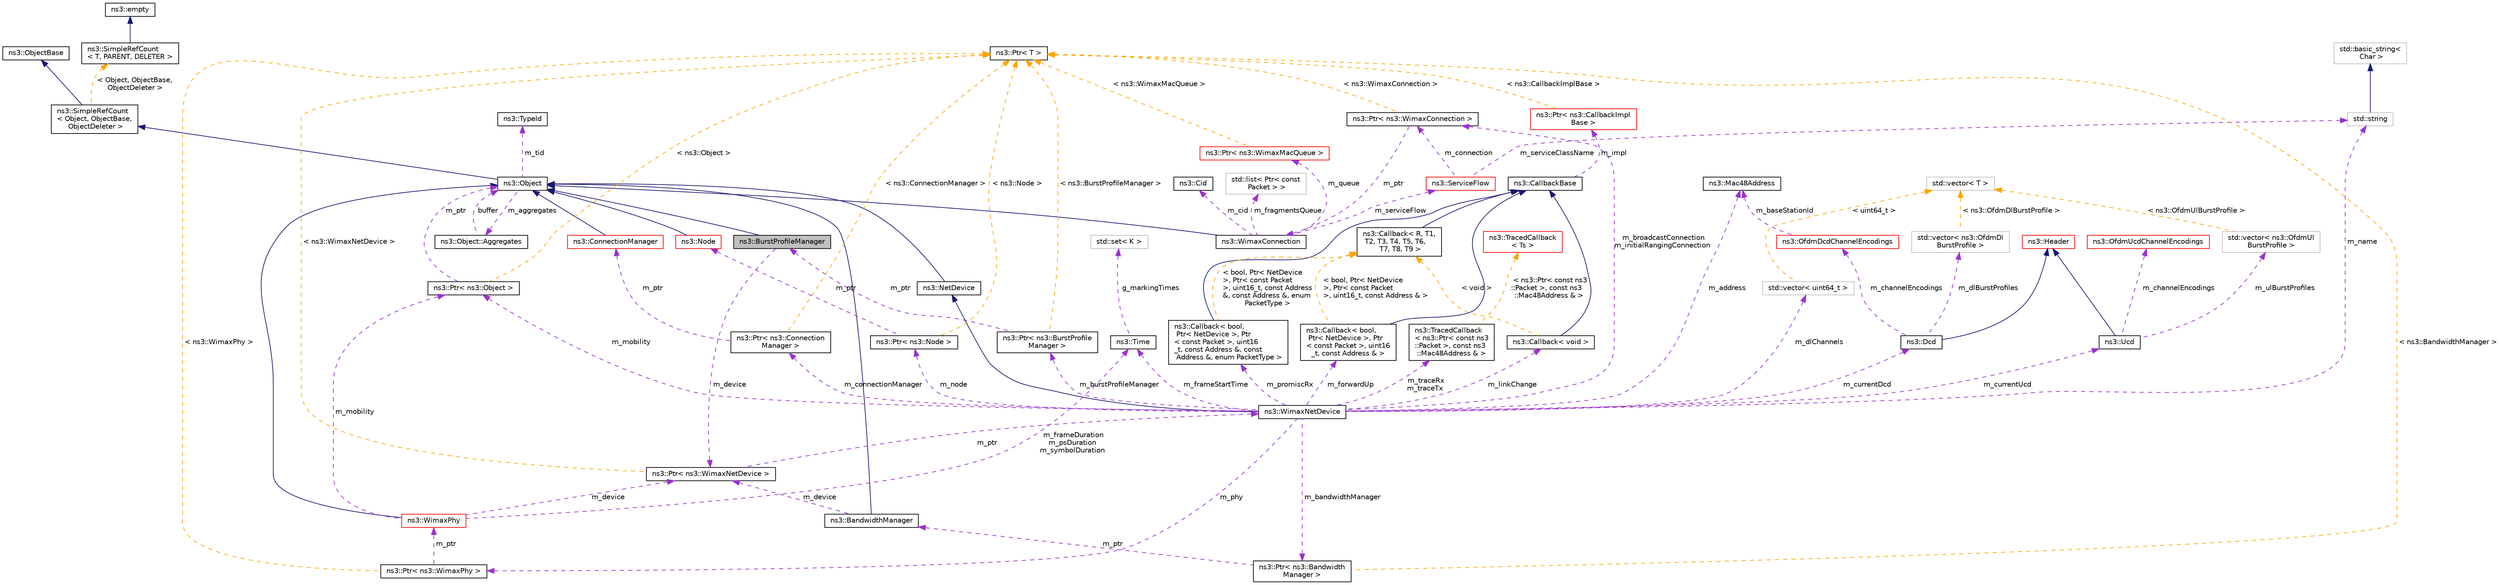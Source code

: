 digraph "ns3::BurstProfileManager"
{
 // LATEX_PDF_SIZE
  edge [fontname="Helvetica",fontsize="10",labelfontname="Helvetica",labelfontsize="10"];
  node [fontname="Helvetica",fontsize="10",shape=record];
  Node1 [label="ns3::BurstProfileManager",height=0.2,width=0.4,color="black", fillcolor="grey75", style="filled", fontcolor="black",tooltip=" "];
  Node2 -> Node1 [dir="back",color="midnightblue",fontsize="10",style="solid",fontname="Helvetica"];
  Node2 [label="ns3::Object",height=0.2,width=0.4,color="black", fillcolor="white", style="filled",URL="$classns3_1_1_object.html",tooltip="A base class which provides memory management and object aggregation."];
  Node3 -> Node2 [dir="back",color="midnightblue",fontsize="10",style="solid",fontname="Helvetica"];
  Node3 [label="ns3::SimpleRefCount\l\< Object, ObjectBase,\l ObjectDeleter \>",height=0.2,width=0.4,color="black", fillcolor="white", style="filled",URL="$classns3_1_1_simple_ref_count.html",tooltip=" "];
  Node4 -> Node3 [dir="back",color="midnightblue",fontsize="10",style="solid",fontname="Helvetica"];
  Node4 [label="ns3::ObjectBase",height=0.2,width=0.4,color="black", fillcolor="white", style="filled",URL="$classns3_1_1_object_base.html",tooltip="Anchor the ns-3 type and attribute system."];
  Node5 -> Node3 [dir="back",color="orange",fontsize="10",style="dashed",label=" \< Object, ObjectBase,\l ObjectDeleter \>" ,fontname="Helvetica"];
  Node5 [label="ns3::SimpleRefCount\l\< T, PARENT, DELETER \>",height=0.2,width=0.4,color="black", fillcolor="white", style="filled",URL="$classns3_1_1_simple_ref_count.html",tooltip="A template-based reference counting class."];
  Node6 -> Node5 [dir="back",color="midnightblue",fontsize="10",style="solid",fontname="Helvetica"];
  Node6 [label="ns3::empty",height=0.2,width=0.4,color="black", fillcolor="white", style="filled",URL="$classns3_1_1empty.html",tooltip="make Callback use a separate empty type"];
  Node7 -> Node2 [dir="back",color="darkorchid3",fontsize="10",style="dashed",label=" m_tid" ,fontname="Helvetica"];
  Node7 [label="ns3::TypeId",height=0.2,width=0.4,color="black", fillcolor="white", style="filled",URL="$classns3_1_1_type_id.html",tooltip="a unique identifier for an interface."];
  Node8 -> Node2 [dir="back",color="darkorchid3",fontsize="10",style="dashed",label=" m_aggregates" ,fontname="Helvetica"];
  Node8 [label="ns3::Object::Aggregates",height=0.2,width=0.4,color="black", fillcolor="white", style="filled",URL="$structns3_1_1_object_1_1_aggregates.html",tooltip="The list of Objects aggregated to this one."];
  Node2 -> Node8 [dir="back",color="darkorchid3",fontsize="10",style="dashed",label=" buffer" ,fontname="Helvetica"];
  Node9 -> Node1 [dir="back",color="darkorchid3",fontsize="10",style="dashed",label=" m_device" ,fontname="Helvetica"];
  Node9 [label="ns3::Ptr\< ns3::WimaxNetDevice \>",height=0.2,width=0.4,color="black", fillcolor="white", style="filled",URL="$classns3_1_1_ptr.html",tooltip=" "];
  Node10 -> Node9 [dir="back",color="darkorchid3",fontsize="10",style="dashed",label=" m_ptr" ,fontname="Helvetica"];
  Node10 [label="ns3::WimaxNetDevice",height=0.2,width=0.4,color="black", fillcolor="white", style="filled",URL="$classns3_1_1_wimax_net_device.html",tooltip="Hold together all WiMAX-related objects in a NetDevice."];
  Node11 -> Node10 [dir="back",color="midnightblue",fontsize="10",style="solid",fontname="Helvetica"];
  Node11 [label="ns3::NetDevice",height=0.2,width=0.4,color="black", fillcolor="white", style="filled",URL="$classns3_1_1_net_device.html",tooltip="Network layer to device interface."];
  Node2 -> Node11 [dir="back",color="midnightblue",fontsize="10",style="solid",fontname="Helvetica"];
  Node12 -> Node10 [dir="back",color="darkorchid3",fontsize="10",style="dashed",label=" m_address" ,fontname="Helvetica"];
  Node12 [label="ns3::Mac48Address",height=0.2,width=0.4,color="black", fillcolor="white", style="filled",URL="$classns3_1_1_mac48_address.html",tooltip="an EUI-48 address"];
  Node13 -> Node10 [dir="back",color="darkorchid3",fontsize="10",style="dashed",label=" m_broadcastConnection\nm_initialRangingConnection" ,fontname="Helvetica"];
  Node13 [label="ns3::Ptr\< ns3::WimaxConnection \>",height=0.2,width=0.4,color="black", fillcolor="white", style="filled",URL="$classns3_1_1_ptr.html",tooltip=" "];
  Node14 -> Node13 [dir="back",color="darkorchid3",fontsize="10",style="dashed",label=" m_ptr" ,fontname="Helvetica"];
  Node14 [label="ns3::WimaxConnection",height=0.2,width=0.4,color="black", fillcolor="white", style="filled",URL="$classns3_1_1_wimax_connection.html",tooltip="Class to represent WiMAX connections."];
  Node2 -> Node14 [dir="back",color="midnightblue",fontsize="10",style="solid",fontname="Helvetica"];
  Node15 -> Node14 [dir="back",color="darkorchid3",fontsize="10",style="dashed",label=" m_serviceFlow" ,fontname="Helvetica"];
  Node15 [label="ns3::ServiceFlow",height=0.2,width=0.4,color="red", fillcolor="white", style="filled",URL="$classns3_1_1_service_flow.html",tooltip="This class implements service flows as described by the IEEE-802.16 standard."];
  Node13 -> Node15 [dir="back",color="darkorchid3",fontsize="10",style="dashed",label=" m_connection" ,fontname="Helvetica"];
  Node20 -> Node15 [dir="back",color="darkorchid3",fontsize="10",style="dashed",label=" m_serviceClassName" ,fontname="Helvetica"];
  Node20 [label="std::string",height=0.2,width=0.4,color="grey75", fillcolor="white", style="filled",tooltip=" "];
  Node21 -> Node20 [dir="back",color="midnightblue",fontsize="10",style="solid",fontname="Helvetica"];
  Node21 [label="std::basic_string\<\l Char \>",height=0.2,width=0.4,color="grey75", fillcolor="white", style="filled",tooltip=" "];
  Node33 -> Node14 [dir="back",color="darkorchid3",fontsize="10",style="dashed",label=" m_cid" ,fontname="Helvetica"];
  Node33 [label="ns3::Cid",height=0.2,width=0.4,color="black", fillcolor="white", style="filled",URL="$classns3_1_1_cid.html",tooltip="Cid class."];
  Node34 -> Node14 [dir="back",color="darkorchid3",fontsize="10",style="dashed",label=" m_fragmentsQueue" ,fontname="Helvetica"];
  Node34 [label="std::list\< Ptr\< const\l Packet \> \>",height=0.2,width=0.4,color="grey75", fillcolor="white", style="filled",tooltip=" "];
  Node36 -> Node14 [dir="back",color="darkorchid3",fontsize="10",style="dashed",label=" m_queue" ,fontname="Helvetica"];
  Node36 [label="ns3::Ptr\< ns3::WimaxMacQueue \>",height=0.2,width=0.4,color="red", fillcolor="white", style="filled",URL="$classns3_1_1_ptr.html",tooltip=" "];
  Node46 -> Node36 [dir="back",color="orange",fontsize="10",style="dashed",label=" \< ns3::WimaxMacQueue \>" ,fontname="Helvetica"];
  Node46 [label="ns3::Ptr\< T \>",height=0.2,width=0.4,color="black", fillcolor="white", style="filled",URL="$classns3_1_1_ptr.html",tooltip="Smart pointer class similar to boost::intrusive_ptr."];
  Node46 -> Node13 [dir="back",color="orange",fontsize="10",style="dashed",label=" \< ns3::WimaxConnection \>" ,fontname="Helvetica"];
  Node72 -> Node10 [dir="back",color="darkorchid3",fontsize="10",style="dashed",label=" m_promiscRx" ,fontname="Helvetica"];
  Node72 [label="ns3::Callback\< bool,\l Ptr\< NetDevice \>, Ptr\l\< const Packet \>, uint16\l_t, const Address &, const\l Address &, enum PacketType \>",height=0.2,width=0.4,color="black", fillcolor="white", style="filled",URL="$classns3_1_1_callback.html",tooltip=" "];
  Node42 -> Node72 [dir="back",color="midnightblue",fontsize="10",style="solid",fontname="Helvetica"];
  Node42 [label="ns3::CallbackBase",height=0.2,width=0.4,color="black", fillcolor="white", style="filled",URL="$classns3_1_1_callback_base.html",tooltip="Base class for Callback class."];
  Node43 -> Node42 [dir="back",color="darkorchid3",fontsize="10",style="dashed",label=" m_impl" ,fontname="Helvetica"];
  Node43 [label="ns3::Ptr\< ns3::CallbackImpl\lBase \>",height=0.2,width=0.4,color="red", fillcolor="white", style="filled",URL="$classns3_1_1_ptr.html",tooltip=" "];
  Node46 -> Node43 [dir="back",color="orange",fontsize="10",style="dashed",label=" \< ns3::CallbackImplBase \>" ,fontname="Helvetica"];
  Node47 -> Node72 [dir="back",color="orange",fontsize="10",style="dashed",label=" \< bool, Ptr\< NetDevice\l \>, Ptr\< const Packet\l \>, uint16_t, const Address\l &, const Address &, enum\l PacketType \>" ,fontname="Helvetica"];
  Node47 [label="ns3::Callback\< R, T1,\l T2, T3, T4, T5, T6,\l T7, T8, T9 \>",height=0.2,width=0.4,color="black", fillcolor="white", style="filled",URL="$classns3_1_1_callback.html",tooltip="Callback template class."];
  Node42 -> Node47 [dir="back",color="midnightblue",fontsize="10",style="solid",fontname="Helvetica"];
  Node73 -> Node10 [dir="back",color="darkorchid3",fontsize="10",style="dashed",label=" m_connectionManager" ,fontname="Helvetica"];
  Node73 [label="ns3::Ptr\< ns3::Connection\lManager \>",height=0.2,width=0.4,color="black", fillcolor="white", style="filled",URL="$classns3_1_1_ptr.html",tooltip=" "];
  Node74 -> Node73 [dir="back",color="darkorchid3",fontsize="10",style="dashed",label=" m_ptr" ,fontname="Helvetica"];
  Node74 [label="ns3::ConnectionManager",height=0.2,width=0.4,color="red", fillcolor="white", style="filled",URL="$classns3_1_1_connection_manager.html",tooltip="The same connection manager class serves both for BS and SS though some functions are exclusive to on..."];
  Node2 -> Node74 [dir="back",color="midnightblue",fontsize="10",style="solid",fontname="Helvetica"];
  Node46 -> Node73 [dir="back",color="orange",fontsize="10",style="dashed",label=" \< ns3::ConnectionManager \>" ,fontname="Helvetica"];
  Node77 -> Node10 [dir="back",color="darkorchid3",fontsize="10",style="dashed",label=" m_currentUcd" ,fontname="Helvetica"];
  Node77 [label="ns3::Ucd",height=0.2,width=0.4,color="black", fillcolor="white", style="filled",URL="$classns3_1_1_ucd.html",tooltip="This class implements the UCD message as described by \"IEEE Standard for Local and metropolitan area ..."];
  Node51 -> Node77 [dir="back",color="midnightblue",fontsize="10",style="solid",fontname="Helvetica"];
  Node51 [label="ns3::Header",height=0.2,width=0.4,color="red", fillcolor="white", style="filled",URL="$classns3_1_1_header.html",tooltip="Protocol header serialization and deserialization."];
  Node78 -> Node77 [dir="back",color="darkorchid3",fontsize="10",style="dashed",label=" m_ulBurstProfiles" ,fontname="Helvetica"];
  Node78 [label="std::vector\< ns3::OfdmUl\lBurstProfile \>",height=0.2,width=0.4,color="grey75", fillcolor="white", style="filled",tooltip=" "];
  Node26 -> Node78 [dir="back",color="orange",fontsize="10",style="dashed",label=" \< ns3::OfdmUlBurstProfile \>" ,fontname="Helvetica"];
  Node26 [label="std::vector\< T \>",height=0.2,width=0.4,color="grey75", fillcolor="white", style="filled",tooltip=" "];
  Node80 -> Node77 [dir="back",color="darkorchid3",fontsize="10",style="dashed",label=" m_channelEncodings" ,fontname="Helvetica"];
  Node80 [label="ns3::OfdmUcdChannelEncodings",height=0.2,width=0.4,color="red", fillcolor="white", style="filled",URL="$classns3_1_1_ofdm_ucd_channel_encodings.html",tooltip="This class implements the OFDM UCD channel encodings as described by \"IEEE Standard for Local and met..."];
  Node82 -> Node10 [dir="back",color="darkorchid3",fontsize="10",style="dashed",label=" m_currentDcd" ,fontname="Helvetica"];
  Node82 [label="ns3::Dcd",height=0.2,width=0.4,color="black", fillcolor="white", style="filled",URL="$classns3_1_1_dcd.html",tooltip="This class implements Downlink channel descriptor as described by \"IEEE Standard for Local and metrop..."];
  Node51 -> Node82 [dir="back",color="midnightblue",fontsize="10",style="solid",fontname="Helvetica"];
  Node83 -> Node82 [dir="back",color="darkorchid3",fontsize="10",style="dashed",label=" m_channelEncodings" ,fontname="Helvetica"];
  Node83 [label="ns3::OfdmDcdChannelEncodings",height=0.2,width=0.4,color="red", fillcolor="white", style="filled",URL="$classns3_1_1_ofdm_dcd_channel_encodings.html",tooltip="This class implements the OFDM DCD channel encodings as described by \"IEEE Standard for Local and met..."];
  Node12 -> Node83 [dir="back",color="darkorchid3",fontsize="10",style="dashed",label=" m_baseStationId" ,fontname="Helvetica"];
  Node85 -> Node82 [dir="back",color="darkorchid3",fontsize="10",style="dashed",label=" m_dlBurstProfiles" ,fontname="Helvetica"];
  Node85 [label="std::vector\< ns3::OfdmDl\lBurstProfile \>",height=0.2,width=0.4,color="grey75", fillcolor="white", style="filled",tooltip=" "];
  Node26 -> Node85 [dir="back",color="orange",fontsize="10",style="dashed",label=" \< ns3::OfdmDlBurstProfile \>" ,fontname="Helvetica"];
  Node87 -> Node10 [dir="back",color="darkorchid3",fontsize="10",style="dashed",label=" m_node" ,fontname="Helvetica"];
  Node87 [label="ns3::Ptr\< ns3::Node \>",height=0.2,width=0.4,color="black", fillcolor="white", style="filled",URL="$classns3_1_1_ptr.html",tooltip=" "];
  Node88 -> Node87 [dir="back",color="darkorchid3",fontsize="10",style="dashed",label=" m_ptr" ,fontname="Helvetica"];
  Node88 [label="ns3::Node",height=0.2,width=0.4,color="red", fillcolor="white", style="filled",URL="$classns3_1_1_node.html",tooltip="A network Node."];
  Node2 -> Node88 [dir="back",color="midnightblue",fontsize="10",style="solid",fontname="Helvetica"];
  Node46 -> Node87 [dir="back",color="orange",fontsize="10",style="dashed",label=" \< ns3::Node \>" ,fontname="Helvetica"];
  Node109 -> Node10 [dir="back",color="darkorchid3",fontsize="10",style="dashed",label=" m_forwardUp" ,fontname="Helvetica"];
  Node109 [label="ns3::Callback\< bool,\l Ptr\< NetDevice \>, Ptr\l\< const Packet \>, uint16\l_t, const Address & \>",height=0.2,width=0.4,color="black", fillcolor="white", style="filled",URL="$classns3_1_1_callback.html",tooltip=" "];
  Node42 -> Node109 [dir="back",color="midnightblue",fontsize="10",style="solid",fontname="Helvetica"];
  Node47 -> Node109 [dir="back",color="orange",fontsize="10",style="dashed",label=" \< bool, Ptr\< NetDevice\l \>, Ptr\< const Packet\l \>, uint16_t, const Address & \>" ,fontname="Helvetica"];
  Node17 -> Node10 [dir="back",color="darkorchid3",fontsize="10",style="dashed",label=" m_frameStartTime" ,fontname="Helvetica"];
  Node17 [label="ns3::Time",height=0.2,width=0.4,color="black", fillcolor="white", style="filled",URL="$classns3_1_1_time.html",tooltip="Simulation virtual time values and global simulation resolution."];
  Node18 -> Node17 [dir="back",color="darkorchid3",fontsize="10",style="dashed",label=" g_markingTimes" ,fontname="Helvetica"];
  Node18 [label="std::set\< K \>",height=0.2,width=0.4,color="grey75", fillcolor="white", style="filled",tooltip=" "];
  Node110 -> Node10 [dir="back",color="darkorchid3",fontsize="10",style="dashed",label=" m_linkChange" ,fontname="Helvetica"];
  Node110 [label="ns3::Callback\< void \>",height=0.2,width=0.4,color="black", fillcolor="white", style="filled",URL="$classns3_1_1_callback.html",tooltip=" "];
  Node42 -> Node110 [dir="back",color="midnightblue",fontsize="10",style="solid",fontname="Helvetica"];
  Node47 -> Node110 [dir="back",color="orange",fontsize="10",style="dashed",label=" \< void \>" ,fontname="Helvetica"];
  Node111 -> Node10 [dir="back",color="darkorchid3",fontsize="10",style="dashed",label=" m_dlChannels" ,fontname="Helvetica"];
  Node111 [label="std::vector\< uint64_t \>",height=0.2,width=0.4,color="grey75", fillcolor="white", style="filled",tooltip=" "];
  Node26 -> Node111 [dir="back",color="orange",fontsize="10",style="dashed",label=" \< uint64_t \>" ,fontname="Helvetica"];
  Node20 -> Node10 [dir="back",color="darkorchid3",fontsize="10",style="dashed",label=" m_name" ,fontname="Helvetica"];
  Node112 -> Node10 [dir="back",color="darkorchid3",fontsize="10",style="dashed",label=" m_phy" ,fontname="Helvetica"];
  Node112 [label="ns3::Ptr\< ns3::WimaxPhy \>",height=0.2,width=0.4,color="black", fillcolor="white", style="filled",URL="$classns3_1_1_ptr.html",tooltip=" "];
  Node113 -> Node112 [dir="back",color="darkorchid3",fontsize="10",style="dashed",label=" m_ptr" ,fontname="Helvetica"];
  Node113 [label="ns3::WimaxPhy",height=0.2,width=0.4,color="red", fillcolor="white", style="filled",URL="$classns3_1_1_wimax_phy.html",tooltip=" "];
  Node2 -> Node113 [dir="back",color="midnightblue",fontsize="10",style="solid",fontname="Helvetica"];
  Node17 -> Node113 [dir="back",color="darkorchid3",fontsize="10",style="dashed",label=" m_frameDuration\nm_psDuration\nm_symbolDuration" ,fontname="Helvetica"];
  Node9 -> Node113 [dir="back",color="darkorchid3",fontsize="10",style="dashed",label=" m_device" ,fontname="Helvetica"];
  Node119 -> Node113 [dir="back",color="darkorchid3",fontsize="10",style="dashed",label=" m_mobility" ,fontname="Helvetica"];
  Node119 [label="ns3::Ptr\< ns3::Object \>",height=0.2,width=0.4,color="black", fillcolor="white", style="filled",URL="$classns3_1_1_ptr.html",tooltip=" "];
  Node2 -> Node119 [dir="back",color="darkorchid3",fontsize="10",style="dashed",label=" m_ptr" ,fontname="Helvetica"];
  Node46 -> Node119 [dir="back",color="orange",fontsize="10",style="dashed",label=" \< ns3::Object \>" ,fontname="Helvetica"];
  Node46 -> Node112 [dir="back",color="orange",fontsize="10",style="dashed",label=" \< ns3::WimaxPhy \>" ,fontname="Helvetica"];
  Node120 -> Node10 [dir="back",color="darkorchid3",fontsize="10",style="dashed",label=" m_traceRx\nm_traceTx" ,fontname="Helvetica"];
  Node120 [label="ns3::TracedCallback\l\< ns3::Ptr\< const ns3\l::Packet \>, const ns3\l::Mac48Address & \>",height=0.2,width=0.4,color="black", fillcolor="white", style="filled",URL="$classns3_1_1_traced_callback.html",tooltip=" "];
  Node39 -> Node120 [dir="back",color="orange",fontsize="10",style="dashed",label=" \< ns3::Ptr\< const ns3\l::Packet \>, const ns3\l::Mac48Address & \>" ,fontname="Helvetica"];
  Node39 [label="ns3::TracedCallback\l\< Ts \>",height=0.2,width=0.4,color="red", fillcolor="white", style="filled",URL="$classns3_1_1_traced_callback.html",tooltip="Forward calls to a chain of Callback."];
  Node119 -> Node10 [dir="back",color="darkorchid3",fontsize="10",style="dashed",label=" m_mobility" ,fontname="Helvetica"];
  Node121 -> Node10 [dir="back",color="darkorchid3",fontsize="10",style="dashed",label=" m_bandwidthManager" ,fontname="Helvetica"];
  Node121 [label="ns3::Ptr\< ns3::Bandwidth\lManager \>",height=0.2,width=0.4,color="black", fillcolor="white", style="filled",URL="$classns3_1_1_ptr.html",tooltip=" "];
  Node122 -> Node121 [dir="back",color="darkorchid3",fontsize="10",style="dashed",label=" m_ptr" ,fontname="Helvetica"];
  Node122 [label="ns3::BandwidthManager",height=0.2,width=0.4,color="black", fillcolor="white", style="filled",URL="$classns3_1_1_bandwidth_manager.html",tooltip="This class manage the bandwidth request and grant mechanism."];
  Node2 -> Node122 [dir="back",color="midnightblue",fontsize="10",style="solid",fontname="Helvetica"];
  Node9 -> Node122 [dir="back",color="darkorchid3",fontsize="10",style="dashed",label=" m_device" ,fontname="Helvetica"];
  Node46 -> Node121 [dir="back",color="orange",fontsize="10",style="dashed",label=" \< ns3::BandwidthManager \>" ,fontname="Helvetica"];
  Node123 -> Node10 [dir="back",color="darkorchid3",fontsize="10",style="dashed",label=" m_burstProfileManager" ,fontname="Helvetica"];
  Node123 [label="ns3::Ptr\< ns3::BurstProfile\lManager \>",height=0.2,width=0.4,color="black", fillcolor="white", style="filled",URL="$classns3_1_1_ptr.html",tooltip=" "];
  Node1 -> Node123 [dir="back",color="darkorchid3",fontsize="10",style="dashed",label=" m_ptr" ,fontname="Helvetica"];
  Node46 -> Node123 [dir="back",color="orange",fontsize="10",style="dashed",label=" \< ns3::BurstProfileManager \>" ,fontname="Helvetica"];
  Node46 -> Node9 [dir="back",color="orange",fontsize="10",style="dashed",label=" \< ns3::WimaxNetDevice \>" ,fontname="Helvetica"];
}
